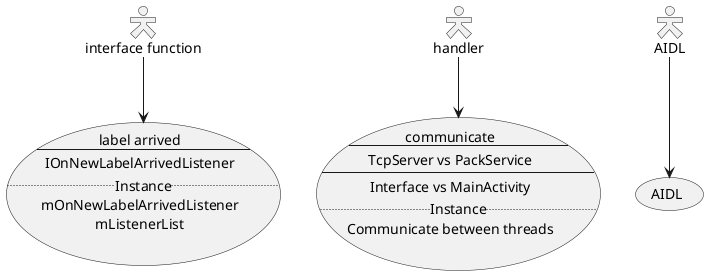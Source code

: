 @startuml
' small person
skinparam actorStyle Hollow 
' big person
'skinparam actorStyle awesome 

usecase UC1 as "label arrived
--
IOnNewLabelArrivedListener
..Instance..
mOnNewLabelArrivedListener\nmListenerList"

usecase HandlerInstance as "communicate
--
TcpServer vs PackService
--
Interface vs MainActivity
..Instance..
Communicate between threads"

usecase AIDLInstance as "AIDL"


:AIDL: --> AIDLInstance
:interface function: --> UC1
:handler: --> HandlerInstance

@enduml